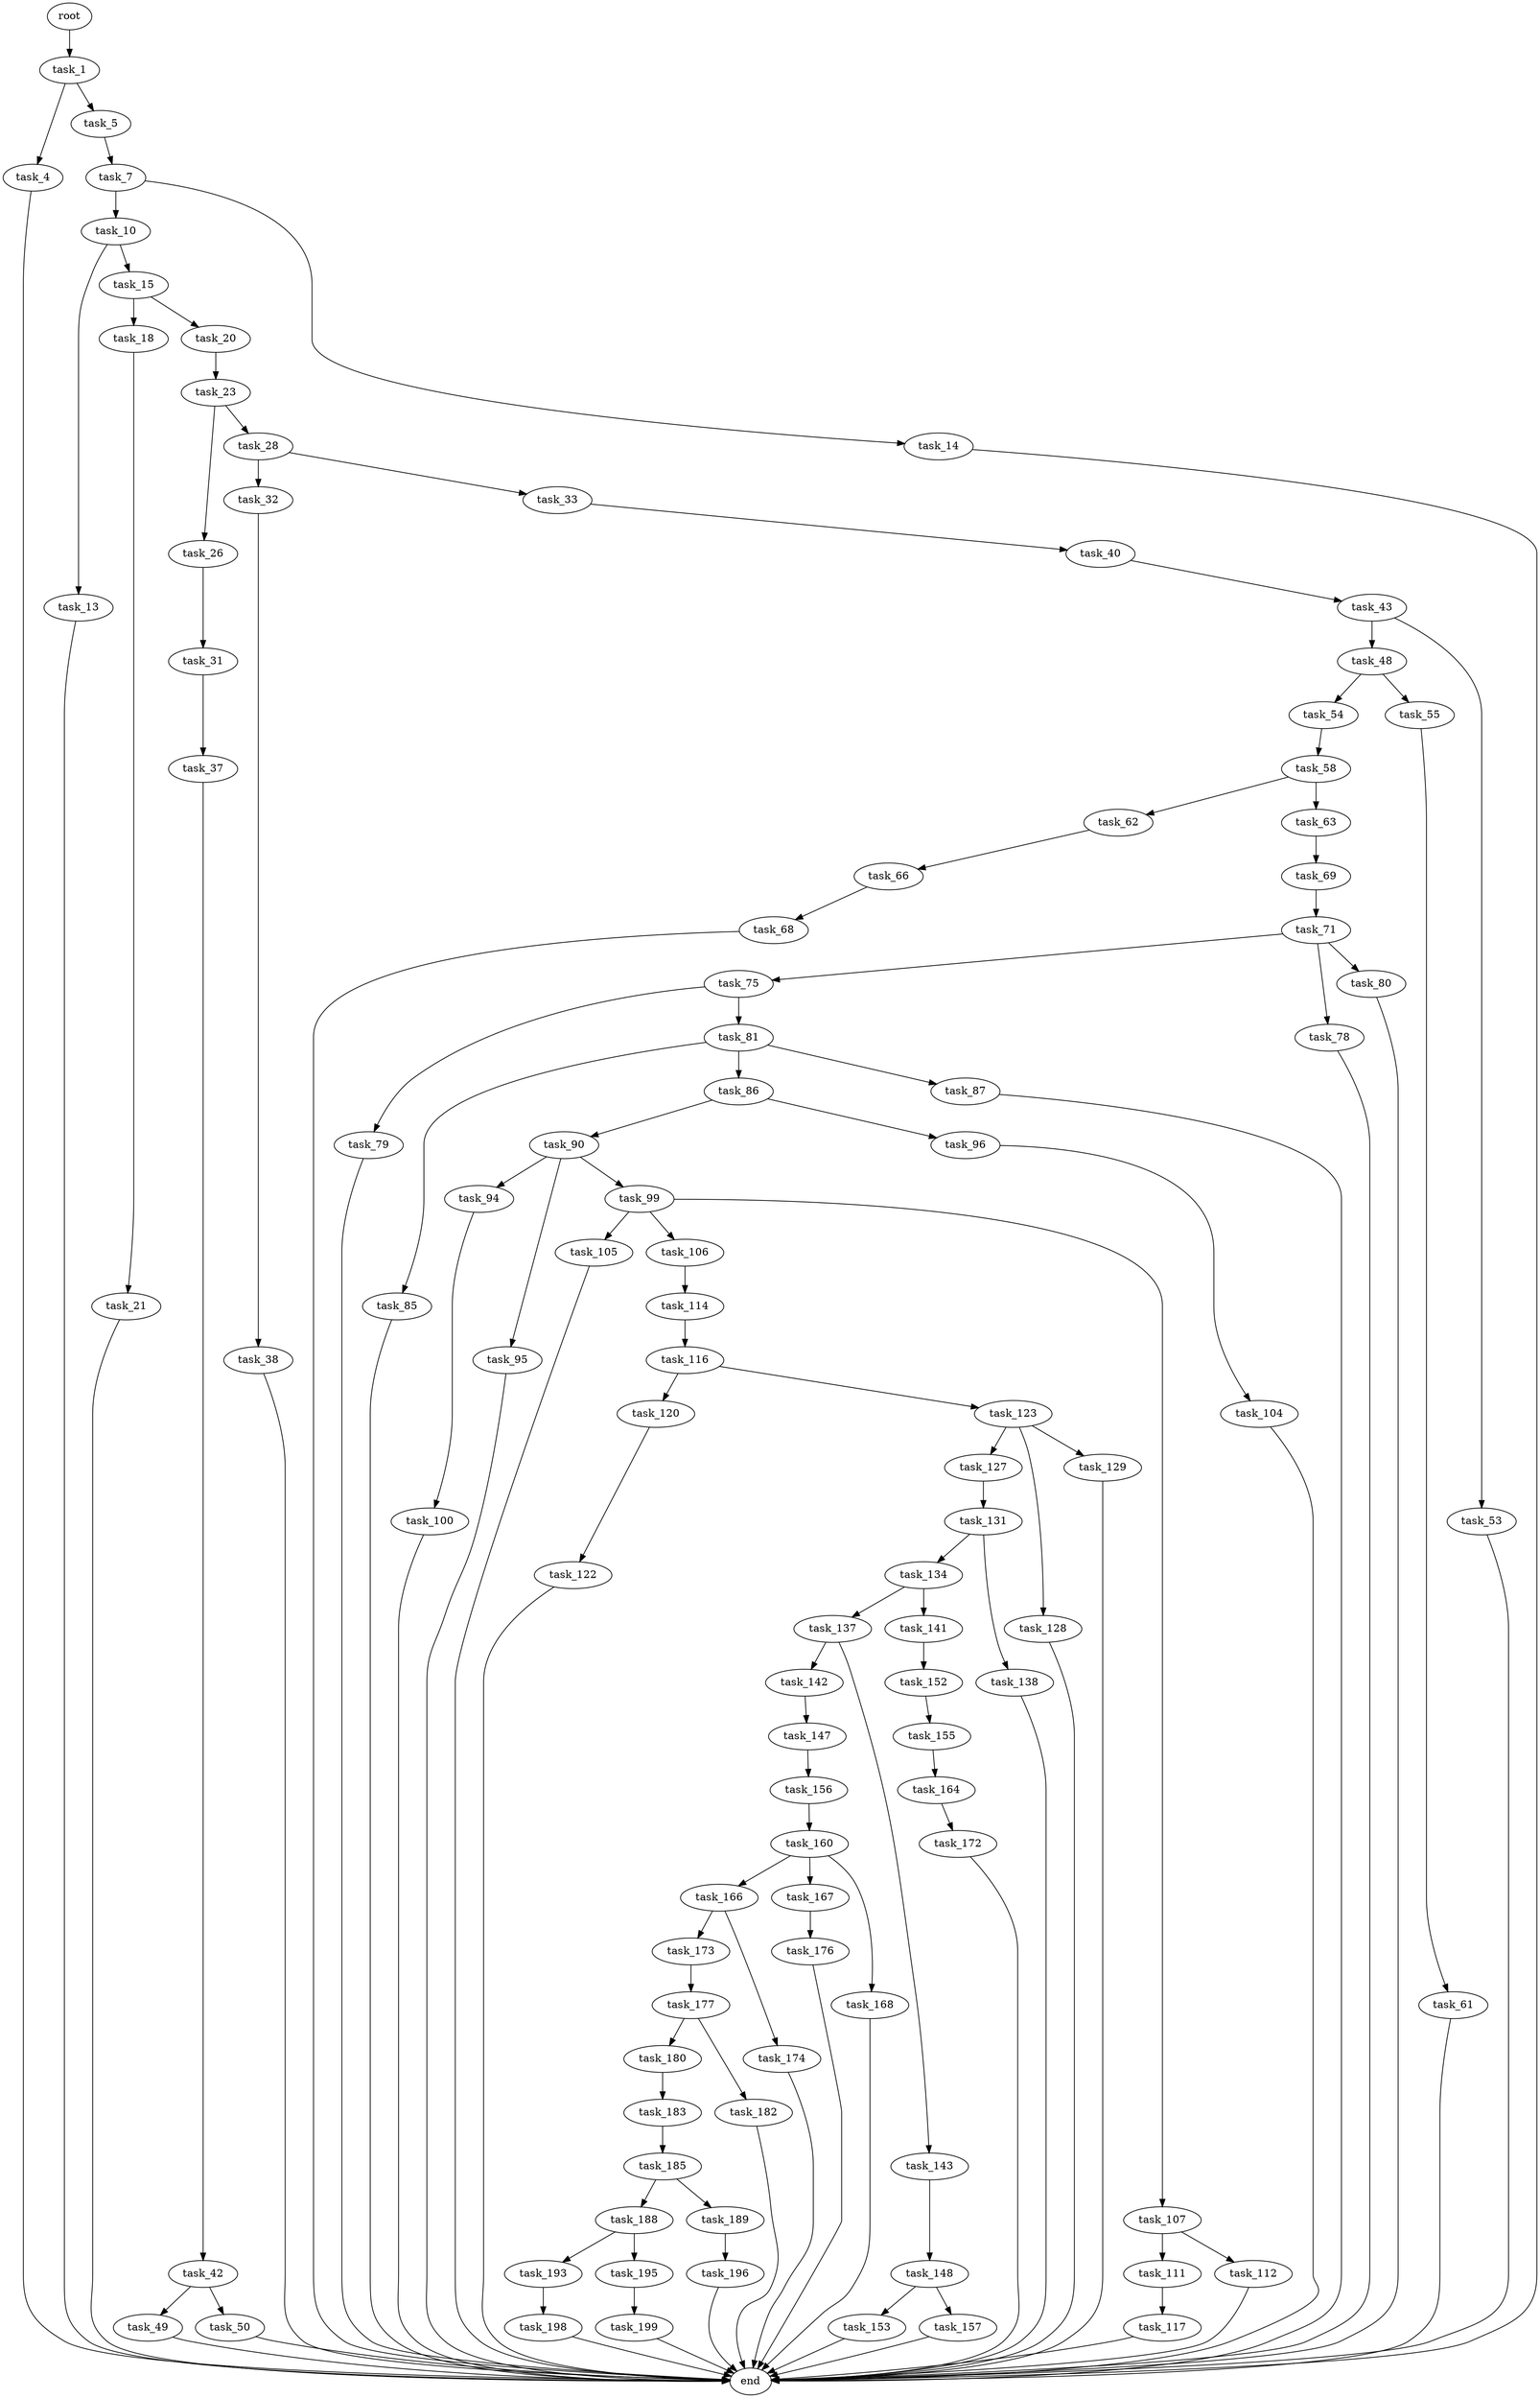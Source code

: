 digraph G {
  root [size="0.000000"];
  task_1 [size="16254806782.000000"];
  task_4 [size="14254303063.000000"];
  task_5 [size="1345042200.000000"];
  end [size="0.000000"];
  task_7 [size="68719476736.000000"];
  task_10 [size="97901165926.000000"];
  task_14 [size="165715807512.000000"];
  task_13 [size="752569363.000000"];
  task_15 [size="26662310725.000000"];
  task_18 [size="782757789696.000000"];
  task_20 [size="702707092.000000"];
  task_21 [size="68719476736.000000"];
  task_23 [size="29731961840.000000"];
  task_26 [size="16768603989.000000"];
  task_28 [size="549755813888.000000"];
  task_31 [size="8583560657.000000"];
  task_32 [size="2430021452.000000"];
  task_33 [size="6094913992.000000"];
  task_37 [size="32085583247.000000"];
  task_38 [size="1800600333.000000"];
  task_40 [size="1073741824000.000000"];
  task_42 [size="259842862115.000000"];
  task_43 [size="317569129733.000000"];
  task_49 [size="8185092191.000000"];
  task_50 [size="40857584921.000000"];
  task_48 [size="8589934592.000000"];
  task_53 [size="231928233984.000000"];
  task_54 [size="23246269272.000000"];
  task_55 [size="12985451618.000000"];
  task_58 [size="549755813888.000000"];
  task_61 [size="8589934592.000000"];
  task_62 [size="15522276203.000000"];
  task_63 [size="19581498591.000000"];
  task_66 [size="8589934592.000000"];
  task_69 [size="68719476736.000000"];
  task_68 [size="314129996284.000000"];
  task_71 [size="231928233984.000000"];
  task_75 [size="30011300447.000000"];
  task_78 [size="275874958372.000000"];
  task_80 [size="50064738806.000000"];
  task_79 [size="8641688220.000000"];
  task_81 [size="368293445632.000000"];
  task_85 [size="214681287189.000000"];
  task_86 [size="68719476736.000000"];
  task_87 [size="26493341709.000000"];
  task_90 [size="482870701144.000000"];
  task_96 [size="310979087775.000000"];
  task_94 [size="649480865.000000"];
  task_95 [size="461363891781.000000"];
  task_99 [size="15922545124.000000"];
  task_100 [size="708033814627.000000"];
  task_104 [size="21931071065.000000"];
  task_105 [size="162079317527.000000"];
  task_106 [size="5177234060.000000"];
  task_107 [size="134217728000.000000"];
  task_114 [size="37245185308.000000"];
  task_111 [size="8498952082.000000"];
  task_112 [size="18325434072.000000"];
  task_117 [size="10191126621.000000"];
  task_116 [size="8589934592.000000"];
  task_120 [size="674194022253.000000"];
  task_123 [size="100870408857.000000"];
  task_122 [size="23655634412.000000"];
  task_127 [size="68719476736.000000"];
  task_128 [size="2667257864.000000"];
  task_129 [size="134217728000.000000"];
  task_131 [size="361368784676.000000"];
  task_134 [size="10077253666.000000"];
  task_138 [size="4633439524.000000"];
  task_137 [size="7466950964.000000"];
  task_141 [size="1267891694794.000000"];
  task_142 [size="231928233984.000000"];
  task_143 [size="21406915090.000000"];
  task_152 [size="81594742464.000000"];
  task_147 [size="418789996820.000000"];
  task_148 [size="10048791031.000000"];
  task_156 [size="1073741824000.000000"];
  task_153 [size="17821351440.000000"];
  task_157 [size="171570907248.000000"];
  task_155 [size="542377431615.000000"];
  task_164 [size="7992028797.000000"];
  task_160 [size="295518187851.000000"];
  task_166 [size="2603548199.000000"];
  task_167 [size="75530518920.000000"];
  task_168 [size="68719476736.000000"];
  task_172 [size="10529959773.000000"];
  task_173 [size="530502286537.000000"];
  task_174 [size="9545222522.000000"];
  task_176 [size="12262393967.000000"];
  task_177 [size="18864872562.000000"];
  task_180 [size="436875566870.000000"];
  task_182 [size="506106902061.000000"];
  task_183 [size="18314500029.000000"];
  task_185 [size="119785202540.000000"];
  task_188 [size="1073741824000.000000"];
  task_189 [size="134217728000.000000"];
  task_193 [size="1290417623.000000"];
  task_195 [size="68719476736.000000"];
  task_196 [size="30342514780.000000"];
  task_198 [size="468328222277.000000"];
  task_199 [size="4896163041.000000"];

  root -> task_1 [size="1.000000"];
  task_1 -> task_4 [size="536870912.000000"];
  task_1 -> task_5 [size="536870912.000000"];
  task_4 -> end [size="1.000000"];
  task_5 -> task_7 [size="75497472.000000"];
  task_7 -> task_10 [size="134217728.000000"];
  task_7 -> task_14 [size="134217728.000000"];
  task_10 -> task_13 [size="75497472.000000"];
  task_10 -> task_15 [size="75497472.000000"];
  task_14 -> end [size="1.000000"];
  task_13 -> end [size="1.000000"];
  task_15 -> task_18 [size="838860800.000000"];
  task_15 -> task_20 [size="838860800.000000"];
  task_18 -> task_21 [size="679477248.000000"];
  task_20 -> task_23 [size="75497472.000000"];
  task_21 -> end [size="1.000000"];
  task_23 -> task_26 [size="75497472.000000"];
  task_23 -> task_28 [size="75497472.000000"];
  task_26 -> task_31 [size="301989888.000000"];
  task_28 -> task_32 [size="536870912.000000"];
  task_28 -> task_33 [size="536870912.000000"];
  task_31 -> task_37 [size="209715200.000000"];
  task_32 -> task_38 [size="75497472.000000"];
  task_33 -> task_40 [size="301989888.000000"];
  task_37 -> task_42 [size="33554432.000000"];
  task_38 -> end [size="1.000000"];
  task_40 -> task_43 [size="838860800.000000"];
  task_42 -> task_49 [size="209715200.000000"];
  task_42 -> task_50 [size="209715200.000000"];
  task_43 -> task_48 [size="411041792.000000"];
  task_43 -> task_53 [size="411041792.000000"];
  task_49 -> end [size="1.000000"];
  task_50 -> end [size="1.000000"];
  task_48 -> task_54 [size="33554432.000000"];
  task_48 -> task_55 [size="33554432.000000"];
  task_53 -> end [size="1.000000"];
  task_54 -> task_58 [size="838860800.000000"];
  task_55 -> task_61 [size="679477248.000000"];
  task_58 -> task_62 [size="536870912.000000"];
  task_58 -> task_63 [size="536870912.000000"];
  task_61 -> end [size="1.000000"];
  task_62 -> task_66 [size="838860800.000000"];
  task_63 -> task_69 [size="679477248.000000"];
  task_66 -> task_68 [size="33554432.000000"];
  task_69 -> task_71 [size="134217728.000000"];
  task_68 -> end [size="1.000000"];
  task_71 -> task_75 [size="301989888.000000"];
  task_71 -> task_78 [size="301989888.000000"];
  task_71 -> task_80 [size="301989888.000000"];
  task_75 -> task_79 [size="838860800.000000"];
  task_75 -> task_81 [size="838860800.000000"];
  task_78 -> end [size="1.000000"];
  task_80 -> end [size="1.000000"];
  task_79 -> end [size="1.000000"];
  task_81 -> task_85 [size="411041792.000000"];
  task_81 -> task_86 [size="411041792.000000"];
  task_81 -> task_87 [size="411041792.000000"];
  task_85 -> end [size="1.000000"];
  task_86 -> task_90 [size="134217728.000000"];
  task_86 -> task_96 [size="134217728.000000"];
  task_87 -> end [size="1.000000"];
  task_90 -> task_94 [size="536870912.000000"];
  task_90 -> task_95 [size="536870912.000000"];
  task_90 -> task_99 [size="536870912.000000"];
  task_96 -> task_104 [size="209715200.000000"];
  task_94 -> task_100 [size="33554432.000000"];
  task_95 -> end [size="1.000000"];
  task_99 -> task_105 [size="679477248.000000"];
  task_99 -> task_106 [size="679477248.000000"];
  task_99 -> task_107 [size="679477248.000000"];
  task_100 -> end [size="1.000000"];
  task_104 -> end [size="1.000000"];
  task_105 -> end [size="1.000000"];
  task_106 -> task_114 [size="411041792.000000"];
  task_107 -> task_111 [size="209715200.000000"];
  task_107 -> task_112 [size="209715200.000000"];
  task_114 -> task_116 [size="679477248.000000"];
  task_111 -> task_117 [size="679477248.000000"];
  task_112 -> end [size="1.000000"];
  task_117 -> end [size="1.000000"];
  task_116 -> task_120 [size="33554432.000000"];
  task_116 -> task_123 [size="33554432.000000"];
  task_120 -> task_122 [size="838860800.000000"];
  task_123 -> task_127 [size="209715200.000000"];
  task_123 -> task_128 [size="209715200.000000"];
  task_123 -> task_129 [size="209715200.000000"];
  task_122 -> end [size="1.000000"];
  task_127 -> task_131 [size="134217728.000000"];
  task_128 -> end [size="1.000000"];
  task_129 -> end [size="1.000000"];
  task_131 -> task_134 [size="301989888.000000"];
  task_131 -> task_138 [size="301989888.000000"];
  task_134 -> task_137 [size="838860800.000000"];
  task_134 -> task_141 [size="838860800.000000"];
  task_138 -> end [size="1.000000"];
  task_137 -> task_142 [size="134217728.000000"];
  task_137 -> task_143 [size="134217728.000000"];
  task_141 -> task_152 [size="838860800.000000"];
  task_142 -> task_147 [size="301989888.000000"];
  task_143 -> task_148 [size="411041792.000000"];
  task_152 -> task_155 [size="75497472.000000"];
  task_147 -> task_156 [size="536870912.000000"];
  task_148 -> task_153 [size="838860800.000000"];
  task_148 -> task_157 [size="838860800.000000"];
  task_156 -> task_160 [size="838860800.000000"];
  task_153 -> end [size="1.000000"];
  task_157 -> end [size="1.000000"];
  task_155 -> task_164 [size="411041792.000000"];
  task_164 -> task_172 [size="679477248.000000"];
  task_160 -> task_166 [size="209715200.000000"];
  task_160 -> task_167 [size="209715200.000000"];
  task_160 -> task_168 [size="209715200.000000"];
  task_166 -> task_173 [size="75497472.000000"];
  task_166 -> task_174 [size="75497472.000000"];
  task_167 -> task_176 [size="134217728.000000"];
  task_168 -> end [size="1.000000"];
  task_172 -> end [size="1.000000"];
  task_173 -> task_177 [size="838860800.000000"];
  task_174 -> end [size="1.000000"];
  task_176 -> end [size="1.000000"];
  task_177 -> task_180 [size="838860800.000000"];
  task_177 -> task_182 [size="838860800.000000"];
  task_180 -> task_183 [size="301989888.000000"];
  task_182 -> end [size="1.000000"];
  task_183 -> task_185 [size="301989888.000000"];
  task_185 -> task_188 [size="411041792.000000"];
  task_185 -> task_189 [size="411041792.000000"];
  task_188 -> task_193 [size="838860800.000000"];
  task_188 -> task_195 [size="838860800.000000"];
  task_189 -> task_196 [size="209715200.000000"];
  task_193 -> task_198 [size="75497472.000000"];
  task_195 -> task_199 [size="134217728.000000"];
  task_196 -> end [size="1.000000"];
  task_198 -> end [size="1.000000"];
  task_199 -> end [size="1.000000"];
}

